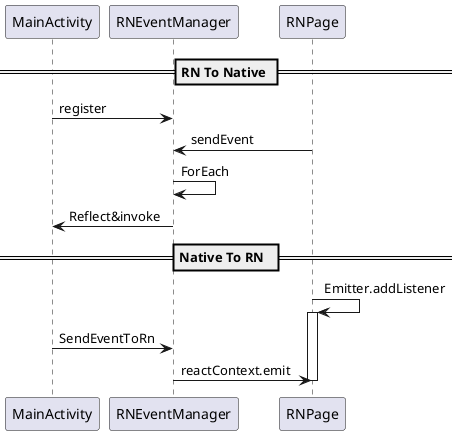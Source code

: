 @startuml


participant MainActivity
participant RNEventManager

participant RNPage 

==RN To Native ==

MainActivity -> RNEventManager : register
RNPage -> RNEventManager : sendEvent

RNEventManager -> RNEventManager : ForEach
RNEventManager -> MainActivity : Reflect&invoke

==Native To RN  ==
RNPage -> RNPage : Emitter.addListener
activate RNPage

MainActivity -> RNEventManager : SendEventToRn
RNEventManager -> RNPage : reactContext.emit

deactivate RNPage
deactivate RNPage

' Foo -> Foo3 : To control
' Foo -> Foo4 : To entity
' Foo -> Foo5 : To database
' Foo -> Foo6 : To collections
' Foo -> Foo7: To queue
@enduml
